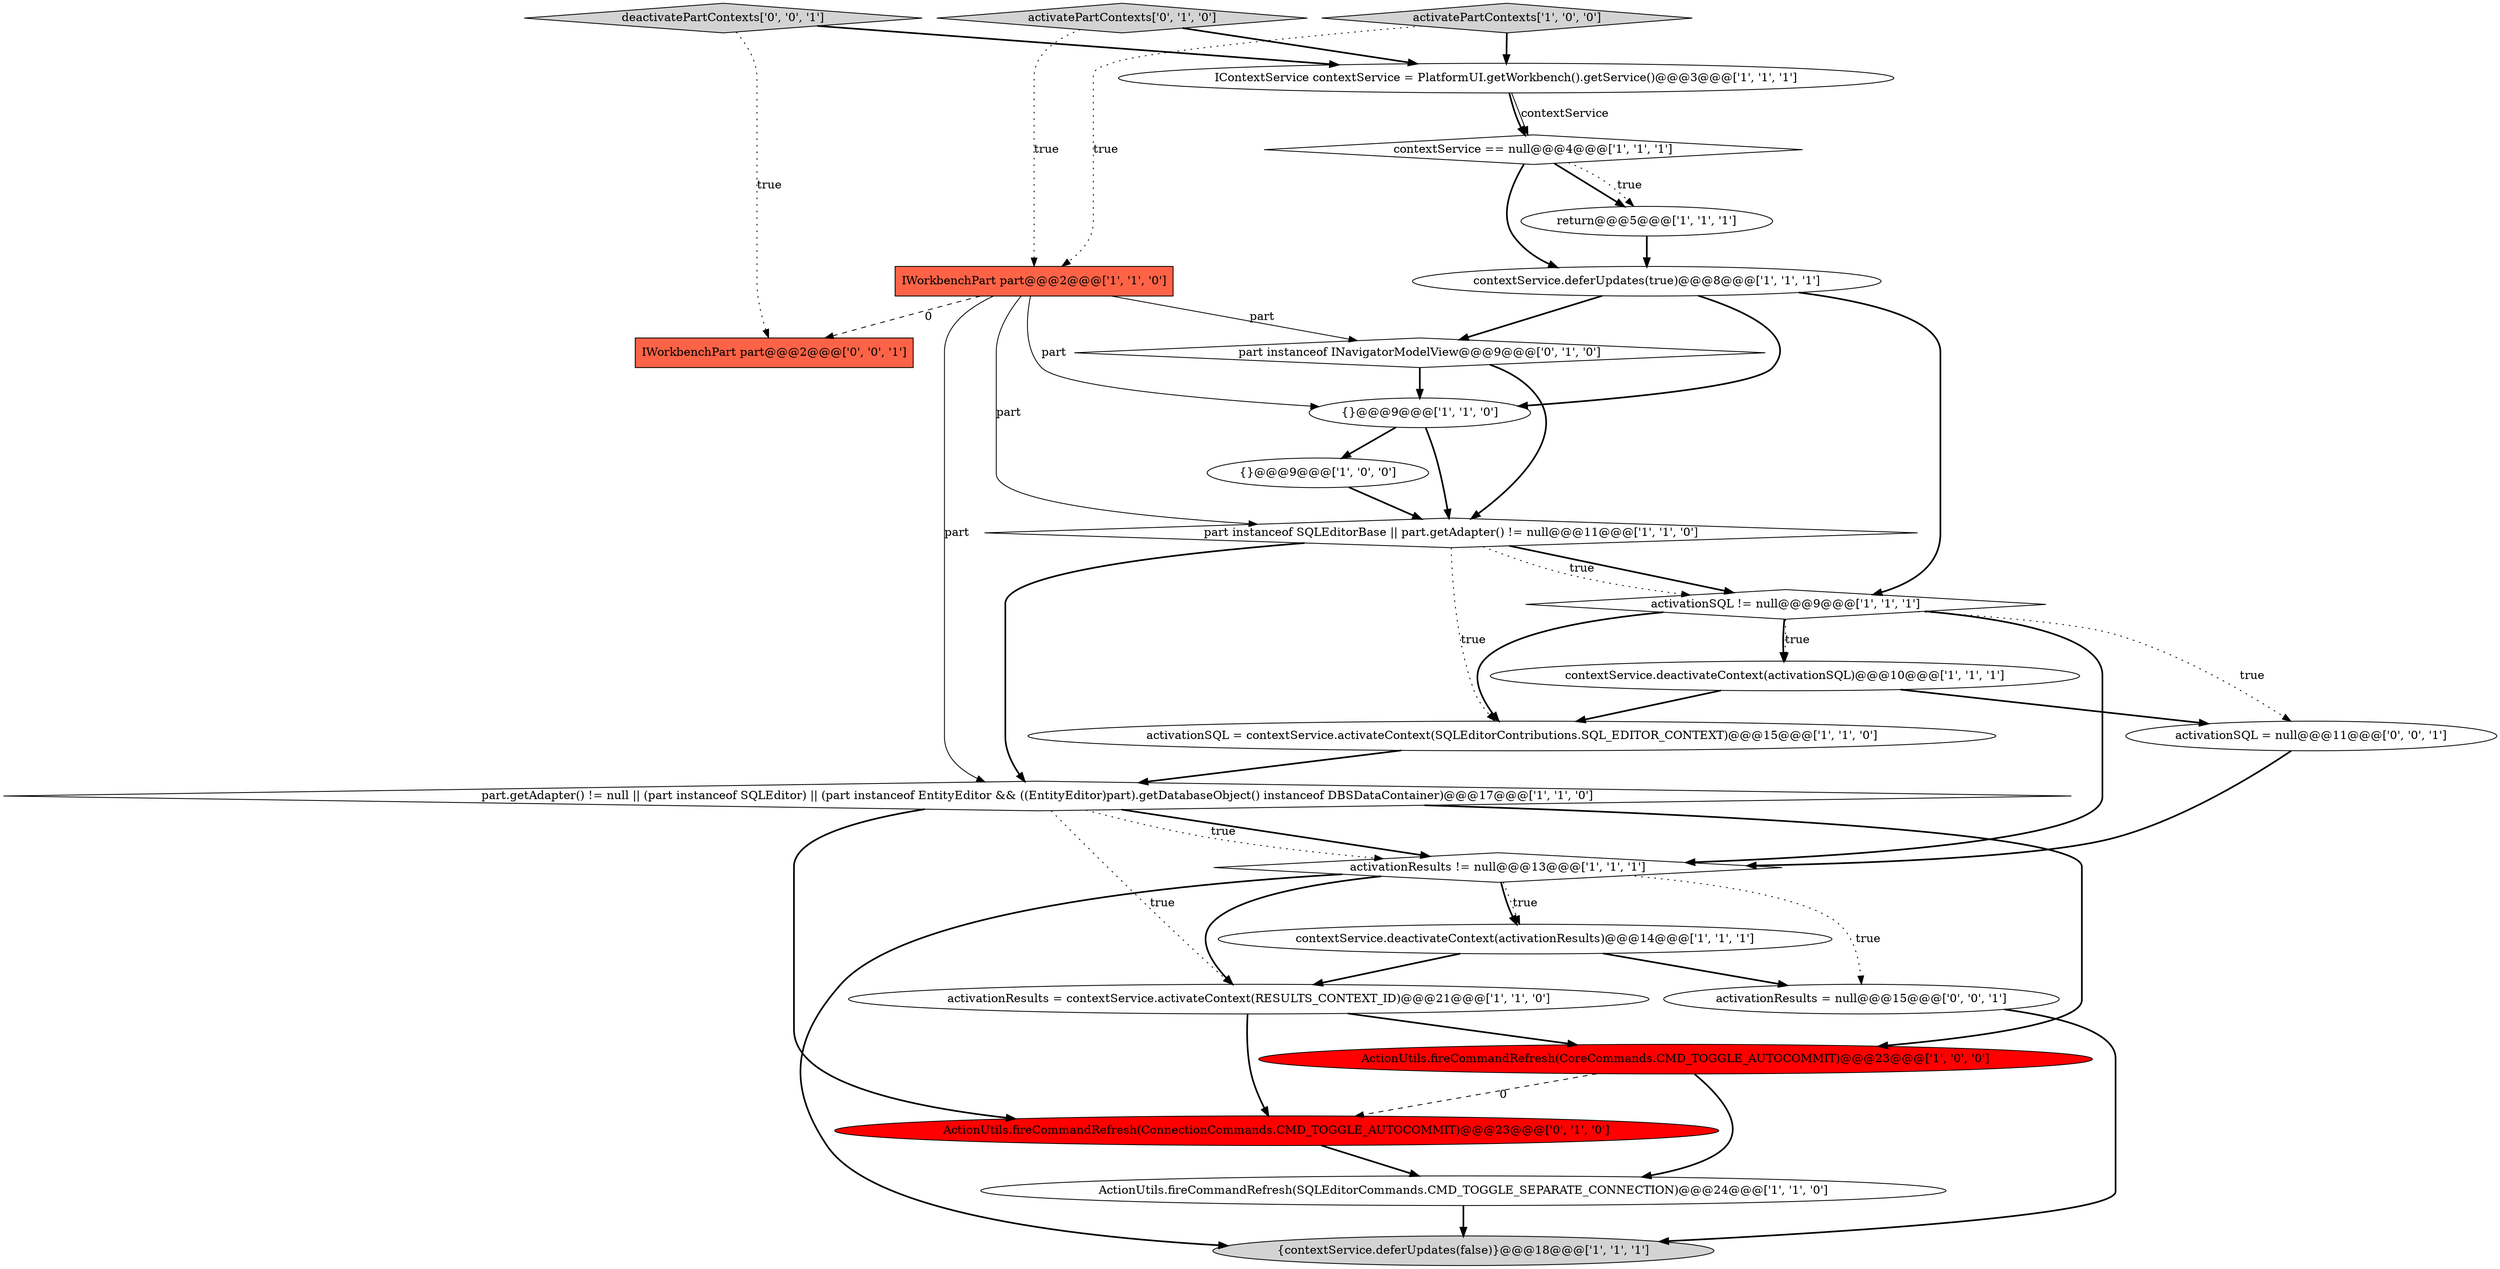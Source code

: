 digraph {
13 [style = filled, label = "{}@@@9@@@['1', '0', '0']", fillcolor = white, shape = ellipse image = "AAA0AAABBB1BBB"];
3 [style = filled, label = "activatePartContexts['1', '0', '0']", fillcolor = lightgray, shape = diamond image = "AAA0AAABBB1BBB"];
23 [style = filled, label = "IWorkbenchPart part@@@2@@@['0', '0', '1']", fillcolor = tomato, shape = box image = "AAA0AAABBB3BBB"];
24 [style = filled, label = "deactivatePartContexts['0', '0', '1']", fillcolor = lightgray, shape = diamond image = "AAA0AAABBB3BBB"];
6 [style = filled, label = "ActionUtils.fireCommandRefresh(CoreCommands.CMD_TOGGLE_AUTOCOMMIT)@@@23@@@['1', '0', '0']", fillcolor = red, shape = ellipse image = "AAA1AAABBB1BBB"];
18 [style = filled, label = "ActionUtils.fireCommandRefresh(SQLEditorCommands.CMD_TOGGLE_SEPARATE_CONNECTION)@@@24@@@['1', '1', '0']", fillcolor = white, shape = ellipse image = "AAA0AAABBB1BBB"];
11 [style = filled, label = "return@@@5@@@['1', '1', '1']", fillcolor = white, shape = ellipse image = "AAA0AAABBB1BBB"];
22 [style = filled, label = "activationResults = null@@@15@@@['0', '0', '1']", fillcolor = white, shape = ellipse image = "AAA0AAABBB3BBB"];
19 [style = filled, label = "ActionUtils.fireCommandRefresh(ConnectionCommands.CMD_TOGGLE_AUTOCOMMIT)@@@23@@@['0', '1', '0']", fillcolor = red, shape = ellipse image = "AAA1AAABBB2BBB"];
12 [style = filled, label = "activationResults = contextService.activateContext(RESULTS_CONTEXT_ID)@@@21@@@['1', '1', '0']", fillcolor = white, shape = ellipse image = "AAA0AAABBB1BBB"];
20 [style = filled, label = "activatePartContexts['0', '1', '0']", fillcolor = lightgray, shape = diamond image = "AAA0AAABBB2BBB"];
15 [style = filled, label = "{}@@@9@@@['1', '1', '0']", fillcolor = white, shape = ellipse image = "AAA0AAABBB1BBB"];
1 [style = filled, label = "part instanceof SQLEditorBase || part.getAdapter() != null@@@11@@@['1', '1', '0']", fillcolor = white, shape = diamond image = "AAA0AAABBB1BBB"];
17 [style = filled, label = "{contextService.deferUpdates(false)}@@@18@@@['1', '1', '1']", fillcolor = lightgray, shape = ellipse image = "AAA0AAABBB1BBB"];
8 [style = filled, label = "contextService.deferUpdates(true)@@@8@@@['1', '1', '1']", fillcolor = white, shape = ellipse image = "AAA0AAABBB1BBB"];
2 [style = filled, label = "activationSQL = contextService.activateContext(SQLEditorContributions.SQL_EDITOR_CONTEXT)@@@15@@@['1', '1', '0']", fillcolor = white, shape = ellipse image = "AAA0AAABBB1BBB"];
14 [style = filled, label = "IWorkbenchPart part@@@2@@@['1', '1', '0']", fillcolor = tomato, shape = box image = "AAA0AAABBB1BBB"];
5 [style = filled, label = "activationSQL != null@@@9@@@['1', '1', '1']", fillcolor = white, shape = diamond image = "AAA0AAABBB1BBB"];
7 [style = filled, label = "IContextService contextService = PlatformUI.getWorkbench().getService()@@@3@@@['1', '1', '1']", fillcolor = white, shape = ellipse image = "AAA0AAABBB1BBB"];
21 [style = filled, label = "part instanceof INavigatorModelView@@@9@@@['0', '1', '0']", fillcolor = white, shape = diamond image = "AAA0AAABBB2BBB"];
0 [style = filled, label = "contextService.deactivateContext(activationSQL)@@@10@@@['1', '1', '1']", fillcolor = white, shape = ellipse image = "AAA0AAABBB1BBB"];
4 [style = filled, label = "activationResults != null@@@13@@@['1', '1', '1']", fillcolor = white, shape = diamond image = "AAA0AAABBB1BBB"];
9 [style = filled, label = "part.getAdapter() != null || (part instanceof SQLEditor) || (part instanceof EntityEditor && ((EntityEditor)part).getDatabaseObject() instanceof DBSDataContainer)@@@17@@@['1', '1', '0']", fillcolor = white, shape = diamond image = "AAA0AAABBB1BBB"];
10 [style = filled, label = "contextService == null@@@4@@@['1', '1', '1']", fillcolor = white, shape = diamond image = "AAA0AAABBB1BBB"];
25 [style = filled, label = "activationSQL = null@@@11@@@['0', '0', '1']", fillcolor = white, shape = ellipse image = "AAA0AAABBB3BBB"];
16 [style = filled, label = "contextService.deactivateContext(activationResults)@@@14@@@['1', '1', '1']", fillcolor = white, shape = ellipse image = "AAA0AAABBB1BBB"];
1->5 [style = bold, label=""];
9->12 [style = dotted, label="true"];
15->13 [style = bold, label=""];
19->18 [style = bold, label=""];
8->15 [style = bold, label=""];
4->17 [style = bold, label=""];
7->10 [style = bold, label=""];
6->18 [style = bold, label=""];
21->15 [style = bold, label=""];
9->4 [style = bold, label=""];
0->2 [style = bold, label=""];
20->14 [style = dotted, label="true"];
18->17 [style = bold, label=""];
25->4 [style = bold, label=""];
14->1 [style = solid, label="part"];
5->0 [style = dotted, label="true"];
2->9 [style = bold, label=""];
16->22 [style = bold, label=""];
12->6 [style = bold, label=""];
14->21 [style = solid, label="part"];
13->1 [style = bold, label=""];
1->9 [style = bold, label=""];
14->9 [style = solid, label="part"];
9->6 [style = bold, label=""];
3->14 [style = dotted, label="true"];
5->2 [style = bold, label=""];
7->10 [style = solid, label="contextService"];
14->23 [style = dashed, label="0"];
10->11 [style = bold, label=""];
24->23 [style = dotted, label="true"];
10->8 [style = bold, label=""];
5->0 [style = bold, label=""];
3->7 [style = bold, label=""];
8->5 [style = bold, label=""];
0->25 [style = bold, label=""];
10->11 [style = dotted, label="true"];
5->25 [style = dotted, label="true"];
4->22 [style = dotted, label="true"];
21->1 [style = bold, label=""];
5->4 [style = bold, label=""];
6->19 [style = dashed, label="0"];
14->15 [style = solid, label="part"];
4->12 [style = bold, label=""];
11->8 [style = bold, label=""];
8->21 [style = bold, label=""];
9->19 [style = bold, label=""];
22->17 [style = bold, label=""];
9->4 [style = dotted, label="true"];
4->16 [style = dotted, label="true"];
20->7 [style = bold, label=""];
12->19 [style = bold, label=""];
1->2 [style = dotted, label="true"];
24->7 [style = bold, label=""];
16->12 [style = bold, label=""];
1->5 [style = dotted, label="true"];
4->16 [style = bold, label=""];
15->1 [style = bold, label=""];
}
